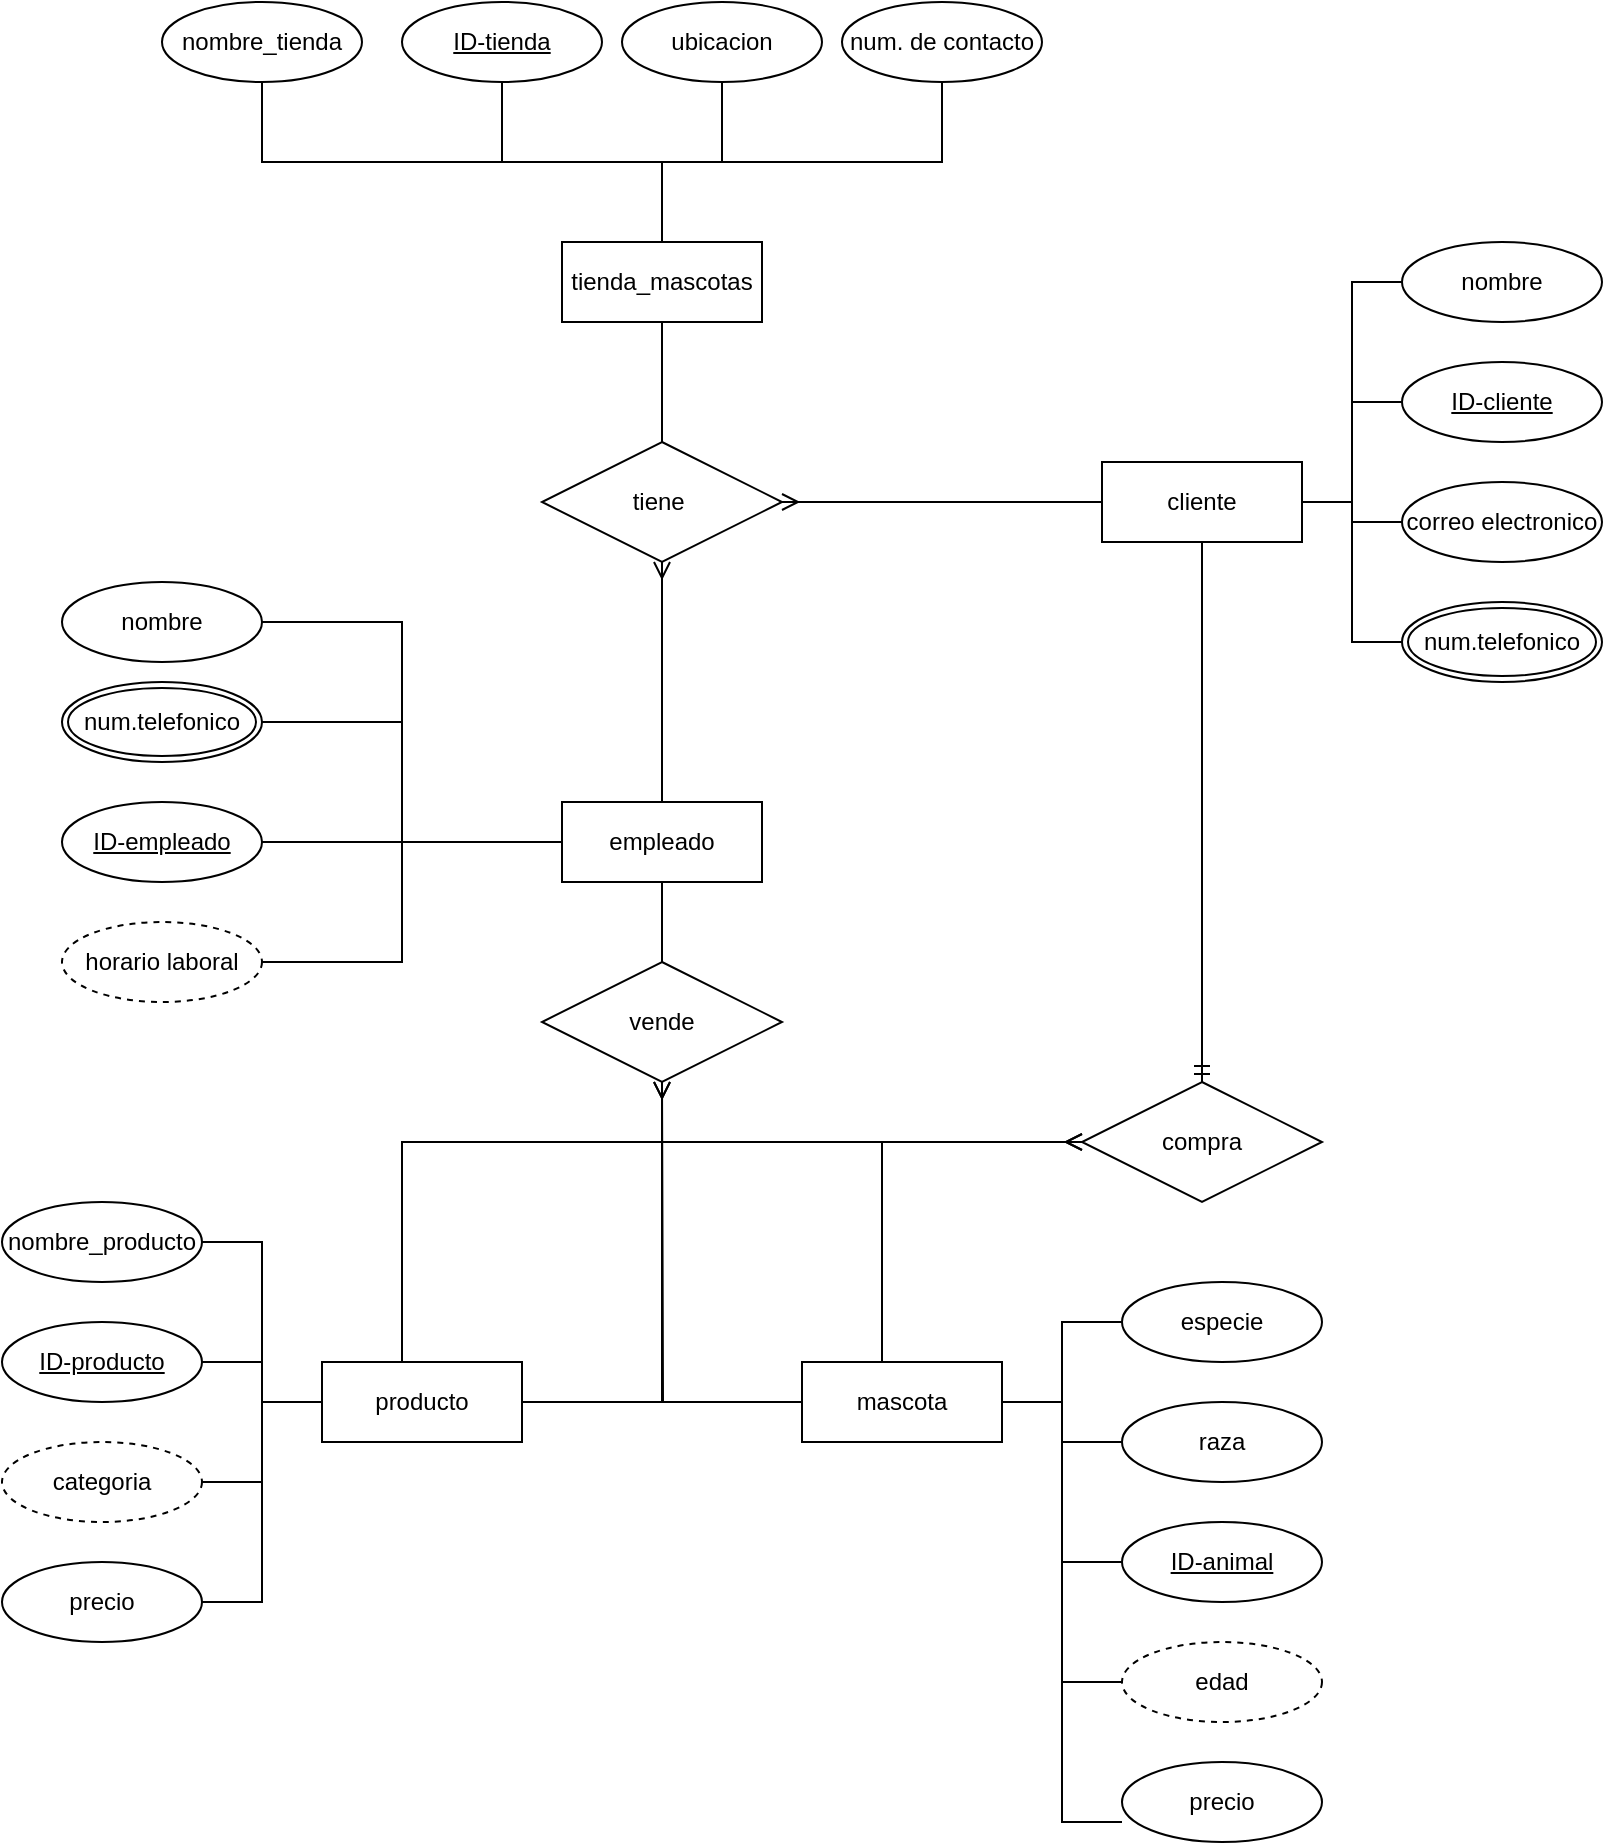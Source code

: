 <mxfile version="24.0.8" type="device">
  <diagram name="Página-1" id="LqC9ueAYgSJt68x8iOiN">
    <mxGraphModel dx="1687" dy="922" grid="1" gridSize="10" guides="1" tooltips="1" connect="1" arrows="1" fold="1" page="1" pageScale="1" pageWidth="850" pageHeight="1100" math="0" shadow="0">
      <root>
        <mxCell id="0" />
        <mxCell id="1" parent="0" />
        <mxCell id="KSNa818uE_4vNzoccC8n-6" style="edgeStyle=orthogonalEdgeStyle;rounded=0;orthogonalLoop=1;jettySize=auto;html=1;endArrow=none;endFill=0;" edge="1" parent="1" source="KSNa818uE_4vNzoccC8n-1" target="KSNa818uE_4vNzoccC8n-2">
          <mxGeometry relative="1" as="geometry">
            <Array as="points">
              <mxPoint x="370" y="120" />
              <mxPoint x="170" y="120" />
            </Array>
          </mxGeometry>
        </mxCell>
        <mxCell id="KSNa818uE_4vNzoccC8n-7" style="edgeStyle=orthogonalEdgeStyle;rounded=0;orthogonalLoop=1;jettySize=auto;html=1;endArrow=none;endFill=0;" edge="1" parent="1" source="KSNa818uE_4vNzoccC8n-1" target="KSNa818uE_4vNzoccC8n-3">
          <mxGeometry relative="1" as="geometry" />
        </mxCell>
        <mxCell id="KSNa818uE_4vNzoccC8n-8" style="edgeStyle=orthogonalEdgeStyle;rounded=0;orthogonalLoop=1;jettySize=auto;html=1;entryX=0.5;entryY=1;entryDx=0;entryDy=0;endArrow=none;endFill=0;" edge="1" parent="1" source="KSNa818uE_4vNzoccC8n-1" target="KSNa818uE_4vNzoccC8n-4">
          <mxGeometry relative="1" as="geometry" />
        </mxCell>
        <mxCell id="KSNa818uE_4vNzoccC8n-9" style="edgeStyle=orthogonalEdgeStyle;rounded=0;orthogonalLoop=1;jettySize=auto;html=1;endArrow=none;endFill=0;" edge="1" parent="1" source="KSNa818uE_4vNzoccC8n-1" target="KSNa818uE_4vNzoccC8n-5">
          <mxGeometry relative="1" as="geometry">
            <Array as="points">
              <mxPoint x="370" y="120" />
              <mxPoint x="510" y="120" />
            </Array>
          </mxGeometry>
        </mxCell>
        <mxCell id="KSNa818uE_4vNzoccC8n-12" style="edgeStyle=orthogonalEdgeStyle;rounded=0;orthogonalLoop=1;jettySize=auto;html=1;entryX=0.5;entryY=0;entryDx=0;entryDy=0;endArrow=none;endFill=0;" edge="1" parent="1" source="KSNa818uE_4vNzoccC8n-1" target="KSNa818uE_4vNzoccC8n-10">
          <mxGeometry relative="1" as="geometry" />
        </mxCell>
        <mxCell id="KSNa818uE_4vNzoccC8n-1" value="tienda_mascotas" style="whiteSpace=wrap;html=1;align=center;" vertex="1" parent="1">
          <mxGeometry x="320" y="160" width="100" height="40" as="geometry" />
        </mxCell>
        <mxCell id="KSNa818uE_4vNzoccC8n-2" value="nombre_tienda" style="ellipse;whiteSpace=wrap;html=1;align=center;" vertex="1" parent="1">
          <mxGeometry x="120" y="40" width="100" height="40" as="geometry" />
        </mxCell>
        <mxCell id="KSNa818uE_4vNzoccC8n-3" value="ID-tienda" style="ellipse;whiteSpace=wrap;html=1;align=center;fontStyle=4;" vertex="1" parent="1">
          <mxGeometry x="240" y="40" width="100" height="40" as="geometry" />
        </mxCell>
        <mxCell id="KSNa818uE_4vNzoccC8n-4" value="ubicacion" style="ellipse;whiteSpace=wrap;html=1;align=center;" vertex="1" parent="1">
          <mxGeometry x="350" y="40" width="100" height="40" as="geometry" />
        </mxCell>
        <mxCell id="KSNa818uE_4vNzoccC8n-5" value="num. de contacto" style="ellipse;whiteSpace=wrap;html=1;align=center;" vertex="1" parent="1">
          <mxGeometry x="460" y="40" width="100" height="40" as="geometry" />
        </mxCell>
        <mxCell id="KSNa818uE_4vNzoccC8n-10" value="tiene&amp;nbsp;" style="shape=rhombus;perimeter=rhombusPerimeter;whiteSpace=wrap;html=1;align=center;" vertex="1" parent="1">
          <mxGeometry x="310" y="260" width="120" height="60" as="geometry" />
        </mxCell>
        <mxCell id="KSNa818uE_4vNzoccC8n-17" style="edgeStyle=orthogonalEdgeStyle;rounded=0;orthogonalLoop=1;jettySize=auto;html=1;entryX=0.5;entryY=1;entryDx=0;entryDy=0;endArrow=ERmany;endFill=0;" edge="1" parent="1" source="KSNa818uE_4vNzoccC8n-13" target="KSNa818uE_4vNzoccC8n-10">
          <mxGeometry relative="1" as="geometry" />
        </mxCell>
        <mxCell id="KSNa818uE_4vNzoccC8n-24" style="edgeStyle=orthogonalEdgeStyle;rounded=0;orthogonalLoop=1;jettySize=auto;html=1;entryX=1;entryY=0.5;entryDx=0;entryDy=0;endArrow=none;endFill=0;" edge="1" parent="1" source="KSNa818uE_4vNzoccC8n-13" target="KSNa818uE_4vNzoccC8n-19">
          <mxGeometry relative="1" as="geometry">
            <Array as="points">
              <mxPoint x="240" y="460" />
              <mxPoint x="240" y="350" />
            </Array>
          </mxGeometry>
        </mxCell>
        <mxCell id="KSNa818uE_4vNzoccC8n-25" style="edgeStyle=orthogonalEdgeStyle;rounded=0;orthogonalLoop=1;jettySize=auto;html=1;entryX=1;entryY=0.5;entryDx=0;entryDy=0;endArrow=none;endFill=0;" edge="1" parent="1" source="KSNa818uE_4vNzoccC8n-13" target="KSNa818uE_4vNzoccC8n-20">
          <mxGeometry relative="1" as="geometry">
            <Array as="points">
              <mxPoint x="240" y="460" />
              <mxPoint x="240" y="400" />
            </Array>
          </mxGeometry>
        </mxCell>
        <mxCell id="KSNa818uE_4vNzoccC8n-26" style="edgeStyle=orthogonalEdgeStyle;rounded=0;orthogonalLoop=1;jettySize=auto;html=1;endArrow=none;endFill=0;" edge="1" parent="1" source="KSNa818uE_4vNzoccC8n-13" target="KSNa818uE_4vNzoccC8n-21">
          <mxGeometry relative="1" as="geometry">
            <Array as="points">
              <mxPoint x="220" y="460" />
              <mxPoint x="220" y="460" />
            </Array>
          </mxGeometry>
        </mxCell>
        <mxCell id="KSNa818uE_4vNzoccC8n-27" style="edgeStyle=orthogonalEdgeStyle;rounded=0;orthogonalLoop=1;jettySize=auto;html=1;endArrow=none;endFill=0;" edge="1" parent="1" source="KSNa818uE_4vNzoccC8n-13" target="KSNa818uE_4vNzoccC8n-23">
          <mxGeometry relative="1" as="geometry">
            <Array as="points">
              <mxPoint x="240" y="460" />
              <mxPoint x="240" y="520" />
            </Array>
          </mxGeometry>
        </mxCell>
        <mxCell id="KSNa818uE_4vNzoccC8n-38" style="edgeStyle=orthogonalEdgeStyle;rounded=0;orthogonalLoop=1;jettySize=auto;html=1;endArrow=none;endFill=0;" edge="1" parent="1" source="KSNa818uE_4vNzoccC8n-13" target="KSNa818uE_4vNzoccC8n-37">
          <mxGeometry relative="1" as="geometry" />
        </mxCell>
        <mxCell id="KSNa818uE_4vNzoccC8n-13" value="empleado" style="whiteSpace=wrap;html=1;align=center;" vertex="1" parent="1">
          <mxGeometry x="320" y="440" width="100" height="40" as="geometry" />
        </mxCell>
        <mxCell id="KSNa818uE_4vNzoccC8n-18" style="edgeStyle=orthogonalEdgeStyle;rounded=0;orthogonalLoop=1;jettySize=auto;html=1;endArrow=ERmany;endFill=0;" edge="1" parent="1" source="KSNa818uE_4vNzoccC8n-14" target="KSNa818uE_4vNzoccC8n-10">
          <mxGeometry relative="1" as="geometry" />
        </mxCell>
        <mxCell id="KSNa818uE_4vNzoccC8n-41" style="edgeStyle=orthogonalEdgeStyle;rounded=0;orthogonalLoop=1;jettySize=auto;html=1;entryX=0.5;entryY=0;entryDx=0;entryDy=0;endArrow=ERmandOne;endFill=0;" edge="1" parent="1" source="KSNa818uE_4vNzoccC8n-14" target="KSNa818uE_4vNzoccC8n-40">
          <mxGeometry relative="1" as="geometry" />
        </mxCell>
        <mxCell id="KSNa818uE_4vNzoccC8n-14" value="cliente" style="whiteSpace=wrap;html=1;align=center;" vertex="1" parent="1">
          <mxGeometry x="590" y="270" width="100" height="40" as="geometry" />
        </mxCell>
        <mxCell id="KSNa818uE_4vNzoccC8n-19" value="nombre" style="ellipse;whiteSpace=wrap;html=1;align=center;" vertex="1" parent="1">
          <mxGeometry x="70" y="330" width="100" height="40" as="geometry" />
        </mxCell>
        <mxCell id="KSNa818uE_4vNzoccC8n-20" value="num.telefonico" style="ellipse;shape=doubleEllipse;margin=3;whiteSpace=wrap;html=1;align=center;" vertex="1" parent="1">
          <mxGeometry x="70" y="380" width="100" height="40" as="geometry" />
        </mxCell>
        <mxCell id="KSNa818uE_4vNzoccC8n-21" value="ID-empleado" style="ellipse;whiteSpace=wrap;html=1;align=center;fontStyle=4;" vertex="1" parent="1">
          <mxGeometry x="70" y="440" width="100" height="40" as="geometry" />
        </mxCell>
        <mxCell id="KSNa818uE_4vNzoccC8n-23" value="horario laboral" style="ellipse;whiteSpace=wrap;html=1;align=center;dashed=1;" vertex="1" parent="1">
          <mxGeometry x="70" y="500" width="100" height="40" as="geometry" />
        </mxCell>
        <mxCell id="KSNa818uE_4vNzoccC8n-33" style="edgeStyle=orthogonalEdgeStyle;rounded=0;orthogonalLoop=1;jettySize=auto;html=1;entryX=1;entryY=0.5;entryDx=0;entryDy=0;endArrow=none;endFill=0;" edge="1" parent="1" source="KSNa818uE_4vNzoccC8n-28" target="KSNa818uE_4vNzoccC8n-14">
          <mxGeometry relative="1" as="geometry" />
        </mxCell>
        <mxCell id="KSNa818uE_4vNzoccC8n-28" value="nombre" style="ellipse;whiteSpace=wrap;html=1;align=center;" vertex="1" parent="1">
          <mxGeometry x="740" y="160" width="100" height="40" as="geometry" />
        </mxCell>
        <mxCell id="KSNa818uE_4vNzoccC8n-34" style="edgeStyle=orthogonalEdgeStyle;rounded=0;orthogonalLoop=1;jettySize=auto;html=1;entryX=1;entryY=0.5;entryDx=0;entryDy=0;endArrow=none;endFill=0;" edge="1" parent="1" source="KSNa818uE_4vNzoccC8n-30" target="KSNa818uE_4vNzoccC8n-14">
          <mxGeometry relative="1" as="geometry" />
        </mxCell>
        <mxCell id="KSNa818uE_4vNzoccC8n-30" value="ID-cliente" style="ellipse;whiteSpace=wrap;html=1;align=center;fontStyle=4;" vertex="1" parent="1">
          <mxGeometry x="740" y="220" width="100" height="40" as="geometry" />
        </mxCell>
        <mxCell id="KSNa818uE_4vNzoccC8n-35" style="edgeStyle=orthogonalEdgeStyle;rounded=0;orthogonalLoop=1;jettySize=auto;html=1;entryX=1;entryY=0.5;entryDx=0;entryDy=0;endArrow=none;endFill=0;" edge="1" parent="1" source="KSNa818uE_4vNzoccC8n-31" target="KSNa818uE_4vNzoccC8n-14">
          <mxGeometry relative="1" as="geometry" />
        </mxCell>
        <mxCell id="KSNa818uE_4vNzoccC8n-31" value="correo electronico" style="ellipse;whiteSpace=wrap;html=1;align=center;" vertex="1" parent="1">
          <mxGeometry x="740" y="280" width="100" height="40" as="geometry" />
        </mxCell>
        <mxCell id="KSNa818uE_4vNzoccC8n-36" style="edgeStyle=orthogonalEdgeStyle;rounded=0;orthogonalLoop=1;jettySize=auto;html=1;entryX=1;entryY=0.5;entryDx=0;entryDy=0;endArrow=none;endFill=0;" edge="1" parent="1" source="KSNa818uE_4vNzoccC8n-32" target="KSNa818uE_4vNzoccC8n-14">
          <mxGeometry relative="1" as="geometry" />
        </mxCell>
        <mxCell id="KSNa818uE_4vNzoccC8n-32" value="num.telefonico" style="ellipse;shape=doubleEllipse;margin=3;whiteSpace=wrap;html=1;align=center;" vertex="1" parent="1">
          <mxGeometry x="740" y="340" width="100" height="40" as="geometry" />
        </mxCell>
        <mxCell id="KSNa818uE_4vNzoccC8n-37" value="vende" style="shape=rhombus;perimeter=rhombusPerimeter;whiteSpace=wrap;html=1;align=center;" vertex="1" parent="1">
          <mxGeometry x="310" y="520" width="120" height="60" as="geometry" />
        </mxCell>
        <mxCell id="KSNa818uE_4vNzoccC8n-50" style="edgeStyle=orthogonalEdgeStyle;rounded=0;orthogonalLoop=1;jettySize=auto;html=1;entryX=0;entryY=0.5;entryDx=0;entryDy=0;endArrow=ERmany;endFill=0;" edge="1" parent="1" source="KSNa818uE_4vNzoccC8n-39" target="KSNa818uE_4vNzoccC8n-40">
          <mxGeometry relative="1" as="geometry">
            <Array as="points">
              <mxPoint x="480" y="610" />
            </Array>
          </mxGeometry>
        </mxCell>
        <mxCell id="KSNa818uE_4vNzoccC8n-53" style="edgeStyle=orthogonalEdgeStyle;rounded=0;orthogonalLoop=1;jettySize=auto;html=1;endArrow=ERmany;endFill=0;" edge="1" parent="1" source="KSNa818uE_4vNzoccC8n-39">
          <mxGeometry relative="1" as="geometry">
            <mxPoint x="370" y="580" as="targetPoint" />
          </mxGeometry>
        </mxCell>
        <mxCell id="KSNa818uE_4vNzoccC8n-67" style="edgeStyle=orthogonalEdgeStyle;rounded=0;orthogonalLoop=1;jettySize=auto;html=1;entryX=0;entryY=0.5;entryDx=0;entryDy=0;endArrow=none;endFill=0;" edge="1" parent="1" source="KSNa818uE_4vNzoccC8n-39" target="KSNa818uE_4vNzoccC8n-62">
          <mxGeometry relative="1" as="geometry" />
        </mxCell>
        <mxCell id="KSNa818uE_4vNzoccC8n-68" style="edgeStyle=orthogonalEdgeStyle;rounded=0;orthogonalLoop=1;jettySize=auto;html=1;entryX=0;entryY=0.5;entryDx=0;entryDy=0;endArrow=none;endFill=0;" edge="1" parent="1" source="KSNa818uE_4vNzoccC8n-39" target="KSNa818uE_4vNzoccC8n-63">
          <mxGeometry relative="1" as="geometry" />
        </mxCell>
        <mxCell id="KSNa818uE_4vNzoccC8n-69" style="edgeStyle=orthogonalEdgeStyle;rounded=0;orthogonalLoop=1;jettySize=auto;html=1;entryX=0;entryY=0.5;entryDx=0;entryDy=0;endArrow=none;endFill=0;" edge="1" parent="1" source="KSNa818uE_4vNzoccC8n-39" target="KSNa818uE_4vNzoccC8n-64">
          <mxGeometry relative="1" as="geometry" />
        </mxCell>
        <mxCell id="KSNa818uE_4vNzoccC8n-70" style="edgeStyle=orthogonalEdgeStyle;rounded=0;orthogonalLoop=1;jettySize=auto;html=1;entryX=0;entryY=0.5;entryDx=0;entryDy=0;endArrow=none;endFill=0;" edge="1" parent="1" source="KSNa818uE_4vNzoccC8n-39" target="KSNa818uE_4vNzoccC8n-65">
          <mxGeometry relative="1" as="geometry" />
        </mxCell>
        <mxCell id="KSNa818uE_4vNzoccC8n-39" value="mascota" style="whiteSpace=wrap;html=1;align=center;" vertex="1" parent="1">
          <mxGeometry x="440" y="720" width="100" height="40" as="geometry" />
        </mxCell>
        <mxCell id="KSNa818uE_4vNzoccC8n-40" value="compra" style="shape=rhombus;perimeter=rhombusPerimeter;whiteSpace=wrap;html=1;align=center;" vertex="1" parent="1">
          <mxGeometry x="580" y="580" width="120" height="60" as="geometry" />
        </mxCell>
        <mxCell id="KSNa818uE_4vNzoccC8n-51" style="edgeStyle=orthogonalEdgeStyle;rounded=0;orthogonalLoop=1;jettySize=auto;html=1;entryX=0;entryY=0.5;entryDx=0;entryDy=0;endArrow=ERmany;endFill=0;" edge="1" parent="1" source="KSNa818uE_4vNzoccC8n-43" target="KSNa818uE_4vNzoccC8n-40">
          <mxGeometry relative="1" as="geometry">
            <Array as="points">
              <mxPoint x="240" y="610" />
            </Array>
          </mxGeometry>
        </mxCell>
        <mxCell id="KSNa818uE_4vNzoccC8n-52" style="edgeStyle=orthogonalEdgeStyle;rounded=0;orthogonalLoop=1;jettySize=auto;html=1;entryX=0.5;entryY=1;entryDx=0;entryDy=0;endArrow=ERmany;endFill=0;" edge="1" parent="1" source="KSNa818uE_4vNzoccC8n-43" target="KSNa818uE_4vNzoccC8n-37">
          <mxGeometry relative="1" as="geometry" />
        </mxCell>
        <mxCell id="KSNa818uE_4vNzoccC8n-57" style="edgeStyle=orthogonalEdgeStyle;rounded=0;orthogonalLoop=1;jettySize=auto;html=1;entryX=1;entryY=0.5;entryDx=0;entryDy=0;endArrow=none;endFill=0;" edge="1" parent="1" source="KSNa818uE_4vNzoccC8n-43" target="KSNa818uE_4vNzoccC8n-54">
          <mxGeometry relative="1" as="geometry" />
        </mxCell>
        <mxCell id="KSNa818uE_4vNzoccC8n-58" style="edgeStyle=orthogonalEdgeStyle;rounded=0;orthogonalLoop=1;jettySize=auto;html=1;entryX=1;entryY=0.5;entryDx=0;entryDy=0;endArrow=none;endFill=0;" edge="1" parent="1" source="KSNa818uE_4vNzoccC8n-43" target="KSNa818uE_4vNzoccC8n-55">
          <mxGeometry relative="1" as="geometry" />
        </mxCell>
        <mxCell id="KSNa818uE_4vNzoccC8n-59" style="edgeStyle=orthogonalEdgeStyle;rounded=0;orthogonalLoop=1;jettySize=auto;html=1;endArrow=none;endFill=0;" edge="1" parent="1" source="KSNa818uE_4vNzoccC8n-43" target="KSNa818uE_4vNzoccC8n-56">
          <mxGeometry relative="1" as="geometry" />
        </mxCell>
        <mxCell id="KSNa818uE_4vNzoccC8n-61" style="edgeStyle=orthogonalEdgeStyle;rounded=0;orthogonalLoop=1;jettySize=auto;html=1;entryX=1;entryY=0.5;entryDx=0;entryDy=0;endArrow=none;endFill=0;" edge="1" parent="1" source="KSNa818uE_4vNzoccC8n-43" target="KSNa818uE_4vNzoccC8n-60">
          <mxGeometry relative="1" as="geometry" />
        </mxCell>
        <mxCell id="KSNa818uE_4vNzoccC8n-43" value="producto" style="whiteSpace=wrap;html=1;align=center;" vertex="1" parent="1">
          <mxGeometry x="200" y="720" width="100" height="40" as="geometry" />
        </mxCell>
        <mxCell id="KSNa818uE_4vNzoccC8n-54" value="nombre_producto" style="ellipse;whiteSpace=wrap;html=1;align=center;" vertex="1" parent="1">
          <mxGeometry x="40" y="640" width="100" height="40" as="geometry" />
        </mxCell>
        <mxCell id="KSNa818uE_4vNzoccC8n-55" value="ID-producto" style="ellipse;whiteSpace=wrap;html=1;align=center;fontStyle=4;" vertex="1" parent="1">
          <mxGeometry x="40" y="700" width="100" height="40" as="geometry" />
        </mxCell>
        <mxCell id="KSNa818uE_4vNzoccC8n-56" value="categoria" style="ellipse;whiteSpace=wrap;html=1;align=center;dashed=1;" vertex="1" parent="1">
          <mxGeometry x="40" y="760" width="100" height="40" as="geometry" />
        </mxCell>
        <mxCell id="KSNa818uE_4vNzoccC8n-60" value="precio" style="ellipse;whiteSpace=wrap;html=1;align=center;" vertex="1" parent="1">
          <mxGeometry x="40" y="820" width="100" height="40" as="geometry" />
        </mxCell>
        <mxCell id="KSNa818uE_4vNzoccC8n-62" value="especie" style="ellipse;whiteSpace=wrap;html=1;align=center;" vertex="1" parent="1">
          <mxGeometry x="600" y="680" width="100" height="40" as="geometry" />
        </mxCell>
        <mxCell id="KSNa818uE_4vNzoccC8n-63" value="raza" style="ellipse;whiteSpace=wrap;html=1;align=center;" vertex="1" parent="1">
          <mxGeometry x="600" y="740" width="100" height="40" as="geometry" />
        </mxCell>
        <mxCell id="KSNa818uE_4vNzoccC8n-64" value="ID-animal" style="ellipse;whiteSpace=wrap;html=1;align=center;fontStyle=4;" vertex="1" parent="1">
          <mxGeometry x="600" y="800" width="100" height="40" as="geometry" />
        </mxCell>
        <mxCell id="KSNa818uE_4vNzoccC8n-65" value="edad" style="ellipse;whiteSpace=wrap;html=1;align=center;dashed=1;" vertex="1" parent="1">
          <mxGeometry x="600" y="860" width="100" height="40" as="geometry" />
        </mxCell>
        <mxCell id="KSNa818uE_4vNzoccC8n-66" value="precio" style="ellipse;whiteSpace=wrap;html=1;align=center;" vertex="1" parent="1">
          <mxGeometry x="600" y="920" width="100" height="40" as="geometry" />
        </mxCell>
        <mxCell id="KSNa818uE_4vNzoccC8n-71" style="edgeStyle=orthogonalEdgeStyle;rounded=0;orthogonalLoop=1;jettySize=auto;html=1;entryX=0;entryY=0.75;entryDx=0;entryDy=0;entryPerimeter=0;endArrow=none;endFill=0;" edge="1" parent="1" source="KSNa818uE_4vNzoccC8n-39" target="KSNa818uE_4vNzoccC8n-66">
          <mxGeometry relative="1" as="geometry" />
        </mxCell>
      </root>
    </mxGraphModel>
  </diagram>
</mxfile>
